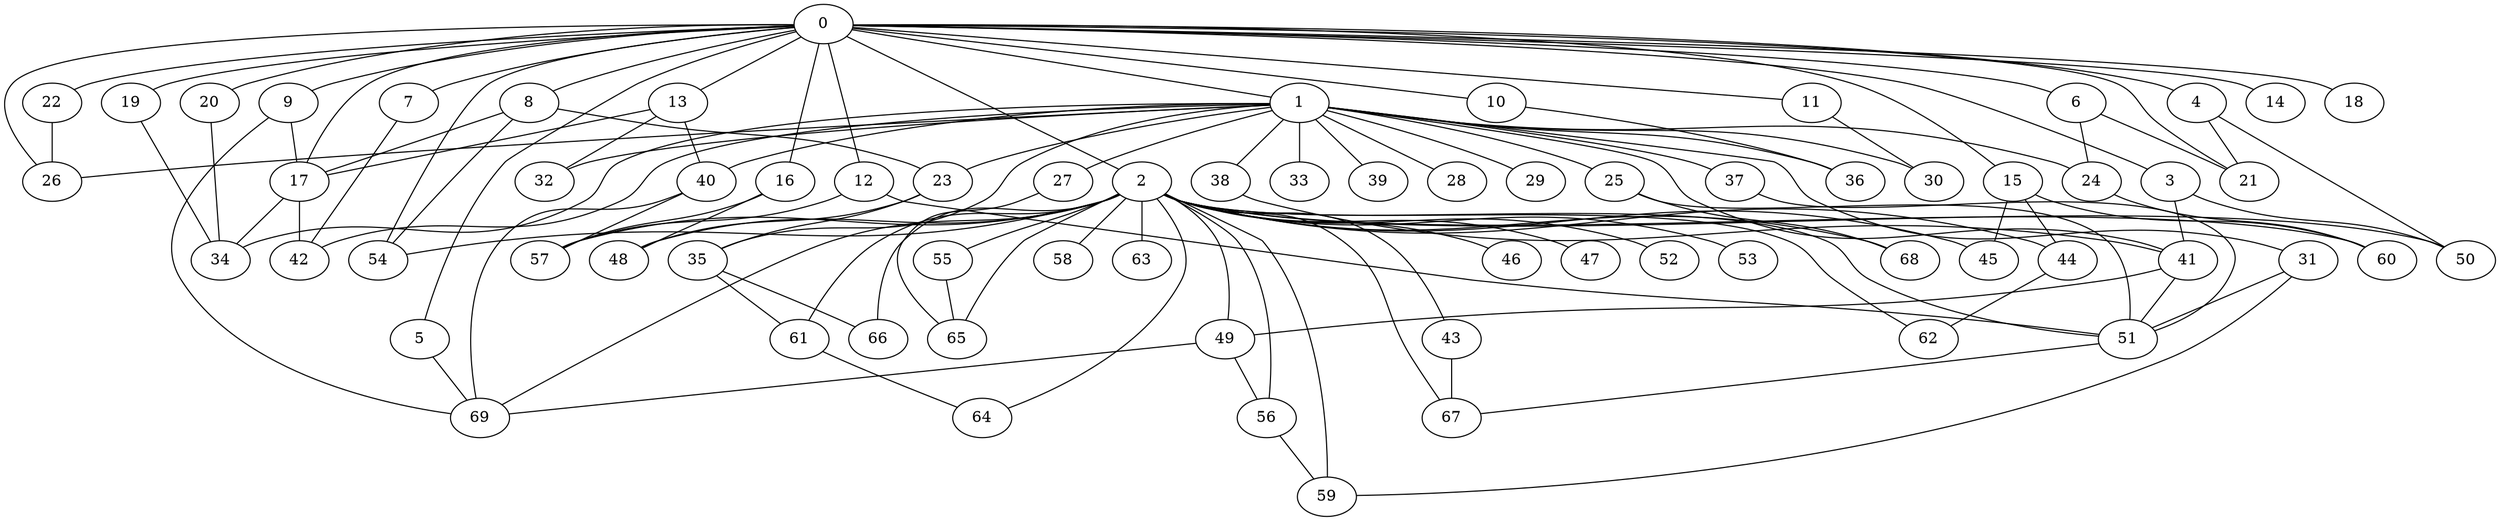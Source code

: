 
graph graphname {
    0 -- 1
0 -- 2
0 -- 3
0 -- 4
0 -- 5
0 -- 6
0 -- 7
0 -- 8
0 -- 9
0 -- 10
0 -- 11
0 -- 12
0 -- 13
0 -- 14
0 -- 15
0 -- 16
0 -- 17
0 -- 18
0 -- 19
0 -- 20
0 -- 21
0 -- 22
0 -- 54
0 -- 26
1 -- 32
1 -- 34
1 -- 35
1 -- 36
1 -- 37
1 -- 38
1 -- 33
1 -- 40
1 -- 41
1 -- 42
1 -- 39
1 -- 23
1 -- 24
1 -- 25
1 -- 26
1 -- 27
1 -- 28
1 -- 29
1 -- 30
1 -- 31
2 -- 43
2 -- 44
2 -- 45
2 -- 46
2 -- 47
2 -- 48
2 -- 49
2 -- 50
2 -- 51
2 -- 52
2 -- 53
2 -- 54
2 -- 55
2 -- 56
2 -- 57
2 -- 58
2 -- 59
2 -- 60
2 -- 61
2 -- 62
2 -- 63
2 -- 64
2 -- 65
2 -- 66
2 -- 67
2 -- 68
2 -- 69
3 -- 41
3 -- 50
4 -- 50
4 -- 21
5 -- 69
6 -- 21
6 -- 24
7 -- 42
8 -- 23
8 -- 54
8 -- 17
9 -- 69
9 -- 17
10 -- 36
11 -- 30
12 -- 51
12 -- 57
13 -- 17
13 -- 32
13 -- 40
15 -- 44
15 -- 60
15 -- 45
16 -- 57
16 -- 48
17 -- 34
17 -- 42
19 -- 34
20 -- 34
22 -- 26
23 -- 35
23 -- 48
24 -- 60
25 -- 51
25 -- 68
27 -- 65
31 -- 59
31 -- 51
35 -- 66
35 -- 61
37 -- 51
38 -- 41
40 -- 57
40 -- 69
41 -- 49
41 -- 51
43 -- 67
44 -- 62
49 -- 69
49 -- 56
51 -- 67
55 -- 65
56 -- 59
61 -- 64

}

